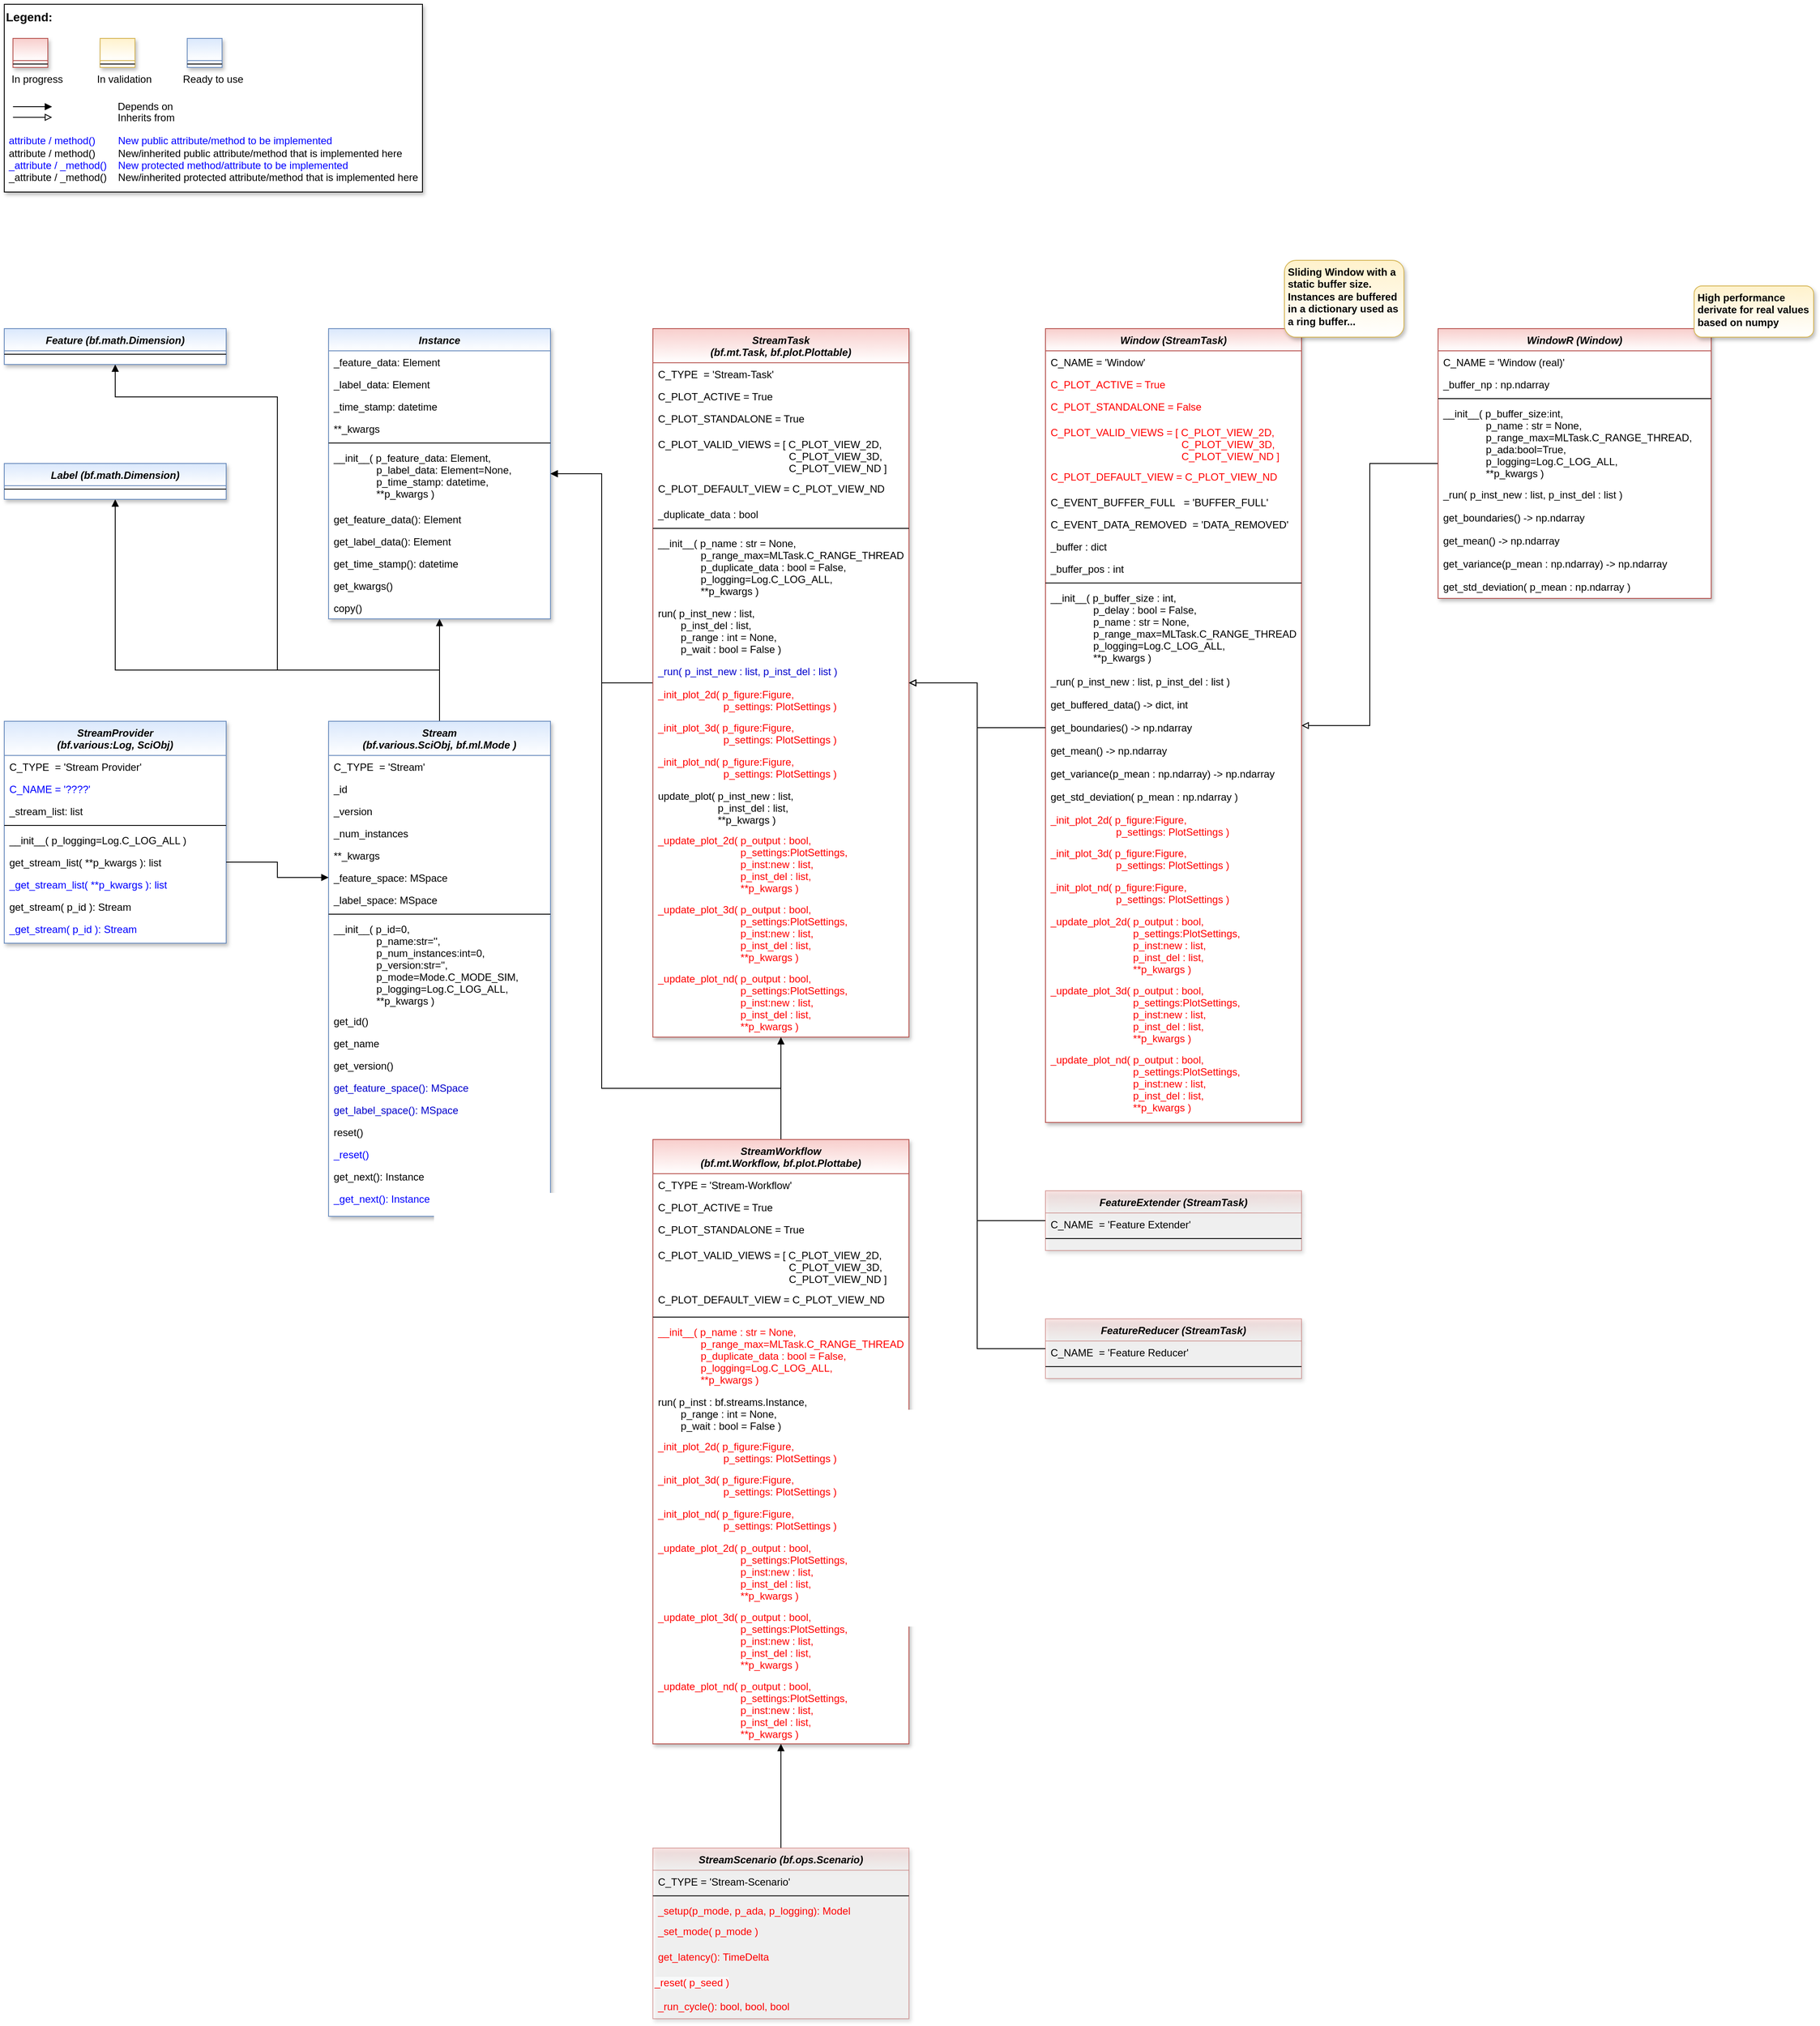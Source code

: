 <mxfile version="20.2.8" type="device"><diagram id="C5RBs43oDa-KdzZeNtuy" name="Page-1"><mxGraphModel dx="2810" dy="1265" grid="1" gridSize="10" guides="1" tooltips="1" connect="1" arrows="1" fold="1" page="1" pageScale="1" pageWidth="2336" pageHeight="1654" math="0" shadow="0"><root><mxCell id="WIyWlLk6GJQsqaUBKTNV-0"/><mxCell id="WIyWlLk6GJQsqaUBKTNV-1" parent="WIyWlLk6GJQsqaUBKTNV-0"/><mxCell id="fcJVb3HREh7NScvAmxeq-0" value="" style="group" parent="WIyWlLk6GJQsqaUBKTNV-1" vertex="1" connectable="0"><mxGeometry x="40" y="40" width="490" height="220" as="geometry"/></mxCell><mxCell id="fcJVb3HREh7NScvAmxeq-1" value="&lt;font color=&quot;#000000&quot; size=&quot;1&quot;&gt;&lt;b style=&quot;font-size: 14px&quot;&gt;Legend:&lt;br&gt;&lt;/b&gt;&lt;/font&gt;&lt;br&gt;&lt;br&gt;&lt;br&gt;&lt;font color=&quot;#0000ff&quot; style=&quot;font-size: 6px&quot;&gt;&lt;br&gt;&lt;/font&gt;&lt;span style=&quot;color: rgb(0 , 0 , 0)&quot;&gt;&lt;font style=&quot;font-size: 4px&quot;&gt;&amp;nbsp; &amp;nbsp;&lt;/font&gt;&amp;nbsp;In progress&amp;nbsp; &amp;nbsp; &amp;nbsp; &amp;nbsp; &amp;nbsp; &amp;nbsp; In validation&amp;nbsp; &amp;nbsp; &amp;nbsp; &amp;nbsp; &amp;nbsp; &amp;nbsp;Ready to use&lt;/span&gt;&lt;font color=&quot;#000000&quot;&gt;&amp;nbsp;&lt;br&gt;&lt;/font&gt;&lt;font color=&quot;#0000ff&quot;&gt;&lt;br&gt;&lt;br&gt;&lt;br&gt;&lt;br&gt;&amp;nbsp;attribute / method()&amp;nbsp; &amp;nbsp; &amp;nbsp; &amp;nbsp; New public attribute/method to be implemented&lt;/font&gt;&lt;br&gt;&lt;font color=&quot;#000000&quot;&gt;&amp;nbsp;&lt;/font&gt;&lt;font color=&quot;#000000&quot;&gt;attribute / method()&lt;span&gt;&#9;&lt;/span&gt;&amp;nbsp; &amp;nbsp; &amp;nbsp; &amp;nbsp;New/inherited public attribute/method that is implemented here&lt;br&gt;&lt;/font&gt;&lt;font color=&quot;#0000ff&quot;&gt;&amp;nbsp;_attribute /&amp;nbsp;&lt;/font&gt;&lt;font color=&quot;#0000ff&quot;&gt;_method()&amp;nbsp; &amp;nbsp; New protected method/attribute to be implemented&lt;/font&gt;&lt;br&gt;&lt;font color=&quot;#000000&quot;&gt;&amp;nbsp;_attribute / _method()&amp;nbsp; &amp;nbsp; New/inherited protected attribute/method that is implemented here&lt;br&gt;&lt;/font&gt;&lt;font color=&quot;#000000&quot;&gt;&lt;br&gt;&lt;br&gt;&lt;br&gt;&lt;br&gt;&lt;br&gt;&lt;/font&gt;" style="text;html=1;align=left;verticalAlign=top;whiteSpace=wrap;rounded=0;fontColor=#006600;strokeColor=#000000;shadow=1;fillColor=#ffffff;" parent="fcJVb3HREh7NScvAmxeq-0" vertex="1"><mxGeometry width="490.0" height="220" as="geometry"/></mxCell><mxCell id="fcJVb3HREh7NScvAmxeq-2" value="Depends on" style="endArrow=block;html=1;labelPosition=right;verticalLabelPosition=middle;align=left;verticalAlign=middle;endFill=1;fontSize=12;" parent="fcJVb3HREh7NScvAmxeq-0" edge="1"><mxGeometry x="-1623.125" y="-2180" width="51.042" height="50" as="geometry"><mxPoint x="10.208" y="120.003" as="sourcePoint"/><mxPoint x="55.991" y="120.003" as="targetPoint"/><mxPoint x="98" as="offset"/><Array as="points"><mxPoint x="30.625" y="120"/></Array></mxGeometry></mxCell><mxCell id="fcJVb3HREh7NScvAmxeq-3" value="Inherits from" style="endArrow=block;html=1;labelPosition=right;verticalLabelPosition=middle;align=left;verticalAlign=middle;endFill=0;fontSize=12;" parent="fcJVb3HREh7NScvAmxeq-0" edge="1"><mxGeometry x="-1623.125" y="-2180" width="51.042" height="50" as="geometry"><mxPoint x="10.208" y="132.385" as="sourcePoint"/><mxPoint x="55.991" y="132.385" as="targetPoint"/><mxPoint x="98" y="1" as="offset"/></mxGeometry></mxCell><mxCell id="fcJVb3HREh7NScvAmxeq-4" value="" style="swimlane;fontStyle=3;align=center;verticalAlign=top;childLayout=stackLayout;horizontal=1;startSize=26;horizontalStack=0;resizeParent=1;resizeLast=0;collapsible=1;marginBottom=0;rounded=0;shadow=1;strokeWidth=1;fillColor=#f8cecc;strokeColor=#b85450;gradientColor=#ffffff;swimlaneFillColor=#ffffff;" parent="fcJVb3HREh7NScvAmxeq-0" vertex="1"><mxGeometry x="10.208" y="40" width="40.833" height="34" as="geometry"><mxRectangle x="230" y="140" width="160" height="26" as="alternateBounds"/></mxGeometry></mxCell><mxCell id="fcJVb3HREh7NScvAmxeq-5" value="" style="line;html=1;strokeWidth=1;align=left;verticalAlign=middle;spacingTop=-1;spacingLeft=3;spacingRight=3;rotatable=0;labelPosition=right;points=[];portConstraint=eastwest;" parent="fcJVb3HREh7NScvAmxeq-4" vertex="1"><mxGeometry y="26" width="40.833" height="8" as="geometry"/></mxCell><mxCell id="fcJVb3HREh7NScvAmxeq-6" value="" style="swimlane;fontStyle=3;align=center;verticalAlign=top;childLayout=stackLayout;horizontal=1;startSize=26;horizontalStack=0;resizeParent=1;resizeLast=0;collapsible=1;marginBottom=0;rounded=0;shadow=1;strokeWidth=1;fillColor=#fff2cc;strokeColor=#d6b656;gradientColor=#ffffff;swimlaneFillColor=#ffffff;" parent="fcJVb3HREh7NScvAmxeq-0" vertex="1"><mxGeometry x="112.292" y="40" width="40.833" height="34" as="geometry"><mxRectangle x="230" y="140" width="160" height="26" as="alternateBounds"/></mxGeometry></mxCell><mxCell id="fcJVb3HREh7NScvAmxeq-7" value="" style="line;html=1;strokeWidth=1;align=left;verticalAlign=middle;spacingTop=-1;spacingLeft=3;spacingRight=3;rotatable=0;labelPosition=right;points=[];portConstraint=eastwest;" parent="fcJVb3HREh7NScvAmxeq-6" vertex="1"><mxGeometry y="26" width="40.833" height="8" as="geometry"/></mxCell><mxCell id="fcJVb3HREh7NScvAmxeq-8" value="" style="swimlane;fontStyle=3;align=center;verticalAlign=top;childLayout=stackLayout;horizontal=1;startSize=26;horizontalStack=0;resizeParent=1;resizeLast=0;collapsible=1;marginBottom=0;rounded=0;shadow=1;strokeWidth=1;fillColor=#dae8fc;strokeColor=#6c8ebf;gradientColor=#ffffff;swimlaneFillColor=#ffffff;" parent="fcJVb3HREh7NScvAmxeq-0" vertex="1"><mxGeometry x="214.375" y="40" width="40.833" height="34" as="geometry"><mxRectangle x="230" y="140" width="160" height="26" as="alternateBounds"/></mxGeometry></mxCell><mxCell id="fcJVb3HREh7NScvAmxeq-9" value="" style="line;html=1;strokeWidth=1;align=left;verticalAlign=middle;spacingTop=-1;spacingLeft=3;spacingRight=3;rotatable=0;labelPosition=right;points=[];portConstraint=eastwest;" parent="fcJVb3HREh7NScvAmxeq-8" vertex="1"><mxGeometry y="26" width="40.833" height="8" as="geometry"/></mxCell><mxCell id="0HOuc_ZC-lM9Gi3n_zQz-6" style="edgeStyle=orthogonalEdgeStyle;rounded=0;orthogonalLoop=1;jettySize=auto;html=1;entryX=0.5;entryY=1;entryDx=0;entryDy=0;fontColor=#0000FF;endArrow=block;endFill=1;exitX=0.5;exitY=0;exitDx=0;exitDy=0;" parent="WIyWlLk6GJQsqaUBKTNV-1" source="fdyP1tWBDfPf_pqGQ-dC-17" target="0HOuc_ZC-lM9Gi3n_zQz-2" edge="1"><mxGeometry relative="1" as="geometry"/></mxCell><mxCell id="kTaiGCgiYpQkT8_9wVBT-3" style="edgeStyle=orthogonalEdgeStyle;rounded=0;orthogonalLoop=1;jettySize=auto;html=1;endArrow=block;endFill=1;" parent="WIyWlLk6GJQsqaUBKTNV-1" source="fdyP1tWBDfPf_pqGQ-dC-17" target="kTaiGCgiYpQkT8_9wVBT-0" edge="1"><mxGeometry relative="1" as="geometry"><Array as="points"><mxPoint x="550" y="820"/><mxPoint x="170" y="820"/></Array></mxGeometry></mxCell><mxCell id="kTaiGCgiYpQkT8_9wVBT-4" style="edgeStyle=orthogonalEdgeStyle;rounded=0;orthogonalLoop=1;jettySize=auto;html=1;endArrow=block;endFill=1;" parent="WIyWlLk6GJQsqaUBKTNV-1" source="fdyP1tWBDfPf_pqGQ-dC-17" target="fdyP1tWBDfPf_pqGQ-dC-86" edge="1"><mxGeometry relative="1" as="geometry"><Array as="points"><mxPoint x="550" y="820"/><mxPoint x="360" y="820"/><mxPoint x="360" y="500"/><mxPoint x="170" y="500"/></Array></mxGeometry></mxCell><mxCell id="fdyP1tWBDfPf_pqGQ-dC-17" value="Stream &#10;(bf.various.SciObj, bf.ml.Mode )" style="swimlane;fontStyle=3;align=center;verticalAlign=top;childLayout=stackLayout;horizontal=1;startSize=40;horizontalStack=0;resizeParent=1;resizeLast=0;collapsible=1;marginBottom=0;rounded=0;shadow=1;strokeWidth=1;fillColor=#dae8fc;strokeColor=#6c8ebf;swimlaneFillColor=#ffffff;gradientColor=#FFFFFF;" parent="WIyWlLk6GJQsqaUBKTNV-1" vertex="1"><mxGeometry x="420" y="880" width="260" height="580" as="geometry"><mxRectangle x="230" y="140" width="160" height="26" as="alternateBounds"/></mxGeometry></mxCell><mxCell id="fdyP1tWBDfPf_pqGQ-dC-34" value="C_TYPE  = 'Stream'" style="text;align=left;verticalAlign=top;spacingLeft=4;spacingRight=4;overflow=hidden;rotatable=0;points=[[0,0.5],[1,0.5]];portConstraint=eastwest;" parent="fdyP1tWBDfPf_pqGQ-dC-17" vertex="1"><mxGeometry y="40" width="260" height="26" as="geometry"/></mxCell><mxCell id="vPPEOoDW9KpNT7AUMtWx-0" value="_id" style="text;align=left;verticalAlign=top;spacingLeft=4;spacingRight=4;overflow=hidden;rotatable=0;points=[[0,0.5],[1,0.5]];portConstraint=eastwest;" parent="fdyP1tWBDfPf_pqGQ-dC-17" vertex="1"><mxGeometry y="66" width="260" height="26" as="geometry"/></mxCell><mxCell id="vPPEOoDW9KpNT7AUMtWx-2" value="_version" style="text;align=left;verticalAlign=top;spacingLeft=4;spacingRight=4;overflow=hidden;rotatable=0;points=[[0,0.5],[1,0.5]];portConstraint=eastwest;" parent="fdyP1tWBDfPf_pqGQ-dC-17" vertex="1"><mxGeometry y="92" width="260" height="26" as="geometry"/></mxCell><mxCell id="vPPEOoDW9KpNT7AUMtWx-7" value="_num_instances" style="text;align=left;verticalAlign=top;spacingLeft=4;spacingRight=4;overflow=hidden;rotatable=0;points=[[0,0.5],[1,0.5]];portConstraint=eastwest;" parent="fdyP1tWBDfPf_pqGQ-dC-17" vertex="1"><mxGeometry y="118" width="260" height="26" as="geometry"/></mxCell><mxCell id="0HOuc_ZC-lM9Gi3n_zQz-0" value="**_kwargs" style="text;align=left;verticalAlign=top;spacingLeft=4;spacingRight=4;overflow=hidden;rotatable=0;points=[[0,0.5],[1,0.5]];portConstraint=eastwest;" parent="fdyP1tWBDfPf_pqGQ-dC-17" vertex="1"><mxGeometry y="144" width="260" height="26" as="geometry"/></mxCell><mxCell id="fdyP1tWBDfPf_pqGQ-dC-101" value="_feature_space: MSpace" style="text;align=left;verticalAlign=top;spacingLeft=4;spacingRight=4;overflow=hidden;rotatable=0;points=[[0,0.5],[1,0.5]];portConstraint=eastwest;" parent="fdyP1tWBDfPf_pqGQ-dC-17" vertex="1"><mxGeometry y="170" width="260" height="26" as="geometry"/></mxCell><mxCell id="kTaiGCgiYpQkT8_9wVBT-5" value="_label_space: MSpace" style="text;align=left;verticalAlign=top;spacingLeft=4;spacingRight=4;overflow=hidden;rotatable=0;points=[[0,0.5],[1,0.5]];portConstraint=eastwest;" parent="fdyP1tWBDfPf_pqGQ-dC-17" vertex="1"><mxGeometry y="196" width="260" height="26" as="geometry"/></mxCell><mxCell id="fdyP1tWBDfPf_pqGQ-dC-19" value="" style="line;html=1;strokeWidth=1;align=left;verticalAlign=middle;spacingTop=-1;spacingLeft=3;spacingRight=3;rotatable=0;labelPosition=right;points=[];portConstraint=eastwest;" parent="fdyP1tWBDfPf_pqGQ-dC-17" vertex="1"><mxGeometry y="222" width="260" height="8" as="geometry"/></mxCell><mxCell id="fdyP1tWBDfPf_pqGQ-dC-90" value="__init__( p_id=0,&#10;               p_name:str='',&#10;               p_num_instances:int=0,&#10;               p_version:str='',&#10;               p_mode=Mode.C_MODE_SIM,&#10;               p_logging=Log.C_LOG_ALL,&#10;               **p_kwargs )" style="text;align=left;verticalAlign=top;spacingLeft=4;spacingRight=4;overflow=hidden;rotatable=0;points=[[0,0.5],[1,0.5]];portConstraint=eastwest;" parent="fdyP1tWBDfPf_pqGQ-dC-17" vertex="1"><mxGeometry y="230" width="260" height="108" as="geometry"/></mxCell><mxCell id="vPPEOoDW9KpNT7AUMtWx-4" value="get_id()" style="text;align=left;verticalAlign=top;spacingLeft=4;spacingRight=4;overflow=hidden;rotatable=0;points=[[0,0.5],[1,0.5]];portConstraint=eastwest;" parent="fdyP1tWBDfPf_pqGQ-dC-17" vertex="1"><mxGeometry y="338" width="260" height="26" as="geometry"/></mxCell><mxCell id="vPPEOoDW9KpNT7AUMtWx-6" value="get_name" style="text;align=left;verticalAlign=top;spacingLeft=4;spacingRight=4;overflow=hidden;rotatable=0;points=[[0,0.5],[1,0.5]];portConstraint=eastwest;" parent="fdyP1tWBDfPf_pqGQ-dC-17" vertex="1"><mxGeometry y="364" width="260" height="26" as="geometry"/></mxCell><mxCell id="vPPEOoDW9KpNT7AUMtWx-5" value="get_version()" style="text;align=left;verticalAlign=top;spacingLeft=4;spacingRight=4;overflow=hidden;rotatable=0;points=[[0,0.5],[1,0.5]];portConstraint=eastwest;" parent="fdyP1tWBDfPf_pqGQ-dC-17" vertex="1"><mxGeometry y="390" width="260" height="26" as="geometry"/></mxCell><mxCell id="fdyP1tWBDfPf_pqGQ-dC-99" value="get_feature_space(): MSpace" style="text;align=left;verticalAlign=top;spacingLeft=4;spacingRight=4;overflow=hidden;rotatable=0;points=[[0,0.5],[1,0.5]];portConstraint=eastwest;fontColor=#0000CC;" parent="fdyP1tWBDfPf_pqGQ-dC-17" vertex="1"><mxGeometry y="416" width="260" height="26" as="geometry"/></mxCell><mxCell id="kTaiGCgiYpQkT8_9wVBT-13" value="get_label_space(): MSpace" style="text;align=left;verticalAlign=top;spacingLeft=4;spacingRight=4;overflow=hidden;rotatable=0;points=[[0,0.5],[1,0.5]];portConstraint=eastwest;fontColor=#0000CC;" parent="fdyP1tWBDfPf_pqGQ-dC-17" vertex="1"><mxGeometry y="442" width="260" height="26" as="geometry"/></mxCell><mxCell id="fdyP1tWBDfPf_pqGQ-dC-119" value="reset()" style="text;align=left;verticalAlign=top;spacingLeft=4;spacingRight=4;overflow=hidden;rotatable=0;points=[[0,0.5],[1,0.5]];portConstraint=eastwest;" parent="fdyP1tWBDfPf_pqGQ-dC-17" vertex="1"><mxGeometry y="468" width="260" height="26" as="geometry"/></mxCell><mxCell id="fdyP1tWBDfPf_pqGQ-dC-120" value="_reset()" style="text;align=left;verticalAlign=top;spacingLeft=4;spacingRight=4;overflow=hidden;rotatable=0;points=[[0,0.5],[1,0.5]];portConstraint=eastwest;fontColor=#0000FF;" parent="fdyP1tWBDfPf_pqGQ-dC-17" vertex="1"><mxGeometry y="494" width="260" height="26" as="geometry"/></mxCell><mxCell id="fdyP1tWBDfPf_pqGQ-dC-20" value="get_next(): Instance" style="text;align=left;verticalAlign=top;spacingLeft=4;spacingRight=4;overflow=hidden;rotatable=0;points=[[0,0.5],[1,0.5]];portConstraint=eastwest;" parent="fdyP1tWBDfPf_pqGQ-dC-17" vertex="1"><mxGeometry y="520" width="260" height="26" as="geometry"/></mxCell><mxCell id="0HOuc_ZC-lM9Gi3n_zQz-4" value="_get_next(): Instance" style="text;align=left;verticalAlign=top;spacingLeft=4;spacingRight=4;overflow=hidden;rotatable=0;points=[[0,0.5],[1,0.5]];portConstraint=eastwest;fontColor=#0000FF;" parent="fdyP1tWBDfPf_pqGQ-dC-17" vertex="1"><mxGeometry y="546" width="260" height="26" as="geometry"/></mxCell><mxCell id="fdyP1tWBDfPf_pqGQ-dC-86" value="Feature (bf.math.Dimension)" style="swimlane;fontStyle=3;align=center;verticalAlign=top;childLayout=stackLayout;horizontal=1;startSize=26;horizontalStack=0;resizeParent=1;resizeLast=0;collapsible=1;marginBottom=0;rounded=0;shadow=1;strokeWidth=1;fillColor=#dae8fc;strokeColor=#6c8ebf;swimlaneFillColor=#ffffff;gradientColor=#ffffff;" parent="WIyWlLk6GJQsqaUBKTNV-1" vertex="1"><mxGeometry x="40" y="420" width="260" height="42" as="geometry"><mxRectangle x="230" y="140" width="160" height="26" as="alternateBounds"/></mxGeometry></mxCell><mxCell id="fdyP1tWBDfPf_pqGQ-dC-89" value="" style="line;html=1;strokeWidth=1;align=left;verticalAlign=middle;spacingTop=-1;spacingLeft=3;spacingRight=3;rotatable=0;labelPosition=right;points=[];portConstraint=eastwest;" parent="fdyP1tWBDfPf_pqGQ-dC-86" vertex="1"><mxGeometry y="26" width="260" height="8" as="geometry"/></mxCell><mxCell id="0HOuc_ZC-lM9Gi3n_zQz-2" value="Instance" style="swimlane;fontStyle=3;align=center;verticalAlign=top;childLayout=stackLayout;horizontal=1;startSize=26;horizontalStack=0;resizeParent=1;resizeLast=0;collapsible=1;marginBottom=0;rounded=0;shadow=1;strokeWidth=1;fillColor=#dae8fc;strokeColor=#6c8ebf;swimlaneFillColor=#ffffff;gradientColor=#FFFFFF;" parent="WIyWlLk6GJQsqaUBKTNV-1" vertex="1"><mxGeometry x="420" y="420" width="260" height="340" as="geometry"><mxRectangle x="230" y="140" width="160" height="26" as="alternateBounds"/></mxGeometry></mxCell><mxCell id="kTaiGCgiYpQkT8_9wVBT-6" value="_feature_data: Element" style="text;align=left;verticalAlign=top;spacingLeft=4;spacingRight=4;overflow=hidden;rotatable=0;points=[[0,0.5],[1,0.5]];portConstraint=eastwest;" parent="0HOuc_ZC-lM9Gi3n_zQz-2" vertex="1"><mxGeometry y="26" width="260" height="26" as="geometry"/></mxCell><mxCell id="kTaiGCgiYpQkT8_9wVBT-7" value="_label_data: Element" style="text;align=left;verticalAlign=top;spacingLeft=4;spacingRight=4;overflow=hidden;rotatable=0;points=[[0,0.5],[1,0.5]];portConstraint=eastwest;" parent="0HOuc_ZC-lM9Gi3n_zQz-2" vertex="1"><mxGeometry y="52" width="260" height="26" as="geometry"/></mxCell><mxCell id="2KSlahsFHzapF2YDmUBw-0" value="_time_stamp: datetime" style="text;align=left;verticalAlign=top;spacingLeft=4;spacingRight=4;overflow=hidden;rotatable=0;points=[[0,0.5],[1,0.5]];portConstraint=eastwest;fontColor=default;" parent="0HOuc_ZC-lM9Gi3n_zQz-2" vertex="1"><mxGeometry y="78" width="260" height="26" as="geometry"/></mxCell><mxCell id="kTaiGCgiYpQkT8_9wVBT-14" value="**_kwargs" style="text;align=left;verticalAlign=top;spacingLeft=4;spacingRight=4;overflow=hidden;rotatable=0;points=[[0,0.5],[1,0.5]];portConstraint=eastwest;" parent="0HOuc_ZC-lM9Gi3n_zQz-2" vertex="1"><mxGeometry y="104" width="260" height="26" as="geometry"/></mxCell><mxCell id="0HOuc_ZC-lM9Gi3n_zQz-3" value="" style="line;html=1;strokeWidth=1;align=left;verticalAlign=middle;spacingTop=-1;spacingLeft=3;spacingRight=3;rotatable=0;labelPosition=right;points=[];portConstraint=eastwest;" parent="0HOuc_ZC-lM9Gi3n_zQz-2" vertex="1"><mxGeometry y="130" width="260" height="8" as="geometry"/></mxCell><mxCell id="kTaiGCgiYpQkT8_9wVBT-10" value="__init__( p_feature_data: Element,&#10;               p_label_data: Element=None,&#10;               p_time_stamp: datetime,&#10;               **p_kwargs )" style="text;align=left;verticalAlign=top;spacingLeft=4;spacingRight=4;overflow=hidden;rotatable=0;points=[[0,0.5],[1,0.5]];portConstraint=eastwest;" parent="0HOuc_ZC-lM9Gi3n_zQz-2" vertex="1"><mxGeometry y="138" width="260" height="72" as="geometry"/></mxCell><mxCell id="kTaiGCgiYpQkT8_9wVBT-8" value="get_feature_data(): Element" style="text;align=left;verticalAlign=top;spacingLeft=4;spacingRight=4;overflow=hidden;rotatable=0;points=[[0,0.5],[1,0.5]];portConstraint=eastwest;" parent="0HOuc_ZC-lM9Gi3n_zQz-2" vertex="1"><mxGeometry y="210" width="260" height="26" as="geometry"/></mxCell><mxCell id="kTaiGCgiYpQkT8_9wVBT-9" value="get_label_data(): Element" style="text;align=left;verticalAlign=top;spacingLeft=4;spacingRight=4;overflow=hidden;rotatable=0;points=[[0,0.5],[1,0.5]];portConstraint=eastwest;" parent="0HOuc_ZC-lM9Gi3n_zQz-2" vertex="1"><mxGeometry y="236" width="260" height="26" as="geometry"/></mxCell><mxCell id="2KSlahsFHzapF2YDmUBw-1" value="get_time_stamp(): datetime" style="text;align=left;verticalAlign=top;spacingLeft=4;spacingRight=4;overflow=hidden;rotatable=0;points=[[0,0.5],[1,0.5]];portConstraint=eastwest;fontColor=default;" parent="0HOuc_ZC-lM9Gi3n_zQz-2" vertex="1"><mxGeometry y="262" width="260" height="26" as="geometry"/></mxCell><mxCell id="kTaiGCgiYpQkT8_9wVBT-15" value="get_kwargs()" style="text;align=left;verticalAlign=top;spacingLeft=4;spacingRight=4;overflow=hidden;rotatable=0;points=[[0,0.5],[1,0.5]];portConstraint=eastwest;" parent="0HOuc_ZC-lM9Gi3n_zQz-2" vertex="1"><mxGeometry y="288" width="260" height="26" as="geometry"/></mxCell><mxCell id="KjDijWp8GwtKmB_fRuzF-0" value="copy()" style="text;align=left;verticalAlign=top;spacingLeft=4;spacingRight=4;overflow=hidden;rotatable=0;points=[[0,0.5],[1,0.5]];portConstraint=eastwest;" parent="0HOuc_ZC-lM9Gi3n_zQz-2" vertex="1"><mxGeometry y="314" width="260" height="26" as="geometry"/></mxCell><mxCell id="s7eYJnaDh4DdACU20ck2-0" value="StreamProvider &#10;(bf.various:Log, SciObj)" style="swimlane;fontStyle=3;align=center;verticalAlign=top;childLayout=stackLayout;horizontal=1;startSize=40;horizontalStack=0;resizeParent=1;resizeLast=0;collapsible=1;marginBottom=0;rounded=0;shadow=1;strokeWidth=1;fillColor=#dae8fc;strokeColor=#6c8ebf;swimlaneFillColor=#ffffff;gradientColor=#FFFFFF;" parent="WIyWlLk6GJQsqaUBKTNV-1" vertex="1"><mxGeometry x="40" y="880" width="260" height="260" as="geometry"><mxRectangle x="230" y="140" width="160" height="26" as="alternateBounds"/></mxGeometry></mxCell><mxCell id="s7eYJnaDh4DdACU20ck2-1" value="C_TYPE  = 'Stream Provider'" style="text;align=left;verticalAlign=top;spacingLeft=4;spacingRight=4;overflow=hidden;rotatable=0;points=[[0,0.5],[1,0.5]];portConstraint=eastwest;" parent="s7eYJnaDh4DdACU20ck2-0" vertex="1"><mxGeometry y="40" width="260" height="26" as="geometry"/></mxCell><mxCell id="s7eYJnaDh4DdACU20ck2-2" value="C_NAME = '????'" style="text;align=left;verticalAlign=top;spacingLeft=4;spacingRight=4;overflow=hidden;rotatable=0;points=[[0,0.5],[1,0.5]];portConstraint=eastwest;fontColor=#0000FF;" parent="s7eYJnaDh4DdACU20ck2-0" vertex="1"><mxGeometry y="66" width="260" height="26" as="geometry"/></mxCell><mxCell id="EQkAqW6r7q-euxEYXLrZ-5" value="_stream_list: list" style="text;align=left;verticalAlign=top;spacingLeft=4;spacingRight=4;overflow=hidden;rotatable=0;points=[[0,0.5],[1,0.5]];portConstraint=eastwest;fontColor=default;" parent="s7eYJnaDh4DdACU20ck2-0" vertex="1"><mxGeometry y="92" width="260" height="26" as="geometry"/></mxCell><mxCell id="s7eYJnaDh4DdACU20ck2-3" value="" style="line;html=1;strokeWidth=1;align=left;verticalAlign=middle;spacingTop=-1;spacingLeft=3;spacingRight=3;rotatable=0;labelPosition=right;points=[];portConstraint=eastwest;" parent="s7eYJnaDh4DdACU20ck2-0" vertex="1"><mxGeometry y="118" width="260" height="8" as="geometry"/></mxCell><mxCell id="s7eYJnaDh4DdACU20ck2-17" value="__init__( p_logging=Log.C_LOG_ALL )" style="text;align=left;verticalAlign=top;spacingLeft=4;spacingRight=4;overflow=hidden;rotatable=0;points=[[0,0.5],[1,0.5]];portConstraint=eastwest;" parent="s7eYJnaDh4DdACU20ck2-0" vertex="1"><mxGeometry y="126" width="260" height="26" as="geometry"/></mxCell><mxCell id="s7eYJnaDh4DdACU20ck2-4" value="get_stream_list( **p_kwargs ): list" style="text;align=left;verticalAlign=top;spacingLeft=4;spacingRight=4;overflow=hidden;rotatable=0;points=[[0,0.5],[1,0.5]];portConstraint=eastwest;" parent="s7eYJnaDh4DdACU20ck2-0" vertex="1"><mxGeometry y="152" width="260" height="26" as="geometry"/></mxCell><mxCell id="s7eYJnaDh4DdACU20ck2-15" value="_get_stream_list( **p_kwargs ): list" style="text;align=left;verticalAlign=top;spacingLeft=4;spacingRight=4;overflow=hidden;rotatable=0;points=[[0,0.5],[1,0.5]];portConstraint=eastwest;fontColor=#0000FF;" parent="s7eYJnaDh4DdACU20ck2-0" vertex="1"><mxGeometry y="178" width="260" height="26" as="geometry"/></mxCell><mxCell id="s7eYJnaDh4DdACU20ck2-5" value="get_stream( p_id ): Stream " style="text;align=left;verticalAlign=top;spacingLeft=4;spacingRight=4;overflow=hidden;rotatable=0;points=[[0,0.5],[1,0.5]];portConstraint=eastwest;" parent="s7eYJnaDh4DdACU20ck2-0" vertex="1"><mxGeometry y="204" width="260" height="26" as="geometry"/></mxCell><mxCell id="s7eYJnaDh4DdACU20ck2-16" value="_get_stream( p_id ): Stream " style="text;align=left;verticalAlign=top;spacingLeft=4;spacingRight=4;overflow=hidden;rotatable=0;points=[[0,0.5],[1,0.5]];portConstraint=eastwest;fontColor=#0000FF;" parent="s7eYJnaDh4DdACU20ck2-0" vertex="1"><mxGeometry y="230" width="260" height="26" as="geometry"/></mxCell><mxCell id="s7eYJnaDh4DdACU20ck2-14" style="edgeStyle=orthogonalEdgeStyle;rounded=0;orthogonalLoop=1;jettySize=auto;html=1;entryX=0;entryY=0.5;entryDx=0;entryDy=0;endArrow=block;endFill=1;exitX=1;exitY=0.5;exitDx=0;exitDy=0;" parent="WIyWlLk6GJQsqaUBKTNV-1" source="s7eYJnaDh4DdACU20ck2-4" target="fdyP1tWBDfPf_pqGQ-dC-101" edge="1"><mxGeometry relative="1" as="geometry"><mxPoint x="300" y="1321" as="sourcePoint"/></mxGeometry></mxCell><mxCell id="kTaiGCgiYpQkT8_9wVBT-0" value="Label (bf.math.Dimension)" style="swimlane;fontStyle=3;align=center;verticalAlign=top;childLayout=stackLayout;horizontal=1;startSize=26;horizontalStack=0;resizeParent=1;resizeLast=0;collapsible=1;marginBottom=0;rounded=0;shadow=1;strokeWidth=1;fillColor=#dae8fc;strokeColor=#6c8ebf;swimlaneFillColor=#ffffff;gradientColor=#ffffff;" parent="WIyWlLk6GJQsqaUBKTNV-1" vertex="1"><mxGeometry x="40" y="578" width="260" height="42" as="geometry"><mxRectangle x="230" y="140" width="160" height="26" as="alternateBounds"/></mxGeometry></mxCell><mxCell id="kTaiGCgiYpQkT8_9wVBT-1" value="" style="line;html=1;strokeWidth=1;align=left;verticalAlign=middle;spacingTop=-1;spacingLeft=3;spacingRight=3;rotatable=0;labelPosition=right;points=[];portConstraint=eastwest;" parent="kTaiGCgiYpQkT8_9wVBT-0" vertex="1"><mxGeometry y="26" width="260" height="8" as="geometry"/></mxCell><mxCell id="snStFESme1t0pUEIyn34-18" style="edgeStyle=orthogonalEdgeStyle;rounded=0;orthogonalLoop=1;jettySize=auto;html=1;endArrow=block;endFill=1;" edge="1" parent="WIyWlLk6GJQsqaUBKTNV-1" source="snStFESme1t0pUEIyn34-0" target="0HOuc_ZC-lM9Gi3n_zQz-2"><mxGeometry relative="1" as="geometry"/></mxCell><mxCell id="snStFESme1t0pUEIyn34-0" value="StreamTask &#10;(bf.mt.Task, bf.plot.Plottable)" style="swimlane;fontStyle=3;align=center;verticalAlign=top;childLayout=stackLayout;horizontal=1;startSize=40;horizontalStack=0;resizeParent=1;resizeLast=0;collapsible=1;marginBottom=0;rounded=0;shadow=1;strokeWidth=1;fillColor=#f8cecc;strokeColor=#b85450;swimlaneFillColor=#ffffff;gradientColor=#FFFFFF;" vertex="1" parent="WIyWlLk6GJQsqaUBKTNV-1"><mxGeometry x="800" y="420" width="300" height="830" as="geometry"><mxRectangle x="230" y="140" width="160" height="26" as="alternateBounds"/></mxGeometry></mxCell><mxCell id="snStFESme1t0pUEIyn34-1" value="C_TYPE  = 'Stream-Task'" style="text;align=left;verticalAlign=top;spacingLeft=4;spacingRight=4;overflow=hidden;rotatable=0;points=[[0,0.5],[1,0.5]];portConstraint=eastwest;" vertex="1" parent="snStFESme1t0pUEIyn34-0"><mxGeometry y="40" width="300" height="26" as="geometry"/></mxCell><mxCell id="snStFESme1t0pUEIyn34-2" value="C_PLOT_ACTIVE = True" style="text;align=left;verticalAlign=top;spacingLeft=4;spacingRight=4;overflow=hidden;rotatable=0;points=[[0,0.5],[1,0.5]];portConstraint=eastwest;fontColor=default;" vertex="1" parent="snStFESme1t0pUEIyn34-0"><mxGeometry y="66" width="300" height="26" as="geometry"/></mxCell><mxCell id="snStFESme1t0pUEIyn34-3" value="C_PLOT_STANDALONE = True" style="text;align=left;verticalAlign=top;spacingLeft=4;spacingRight=4;overflow=hidden;rotatable=0;points=[[0,0.5],[1,0.5]];portConstraint=eastwest;fontColor=default;" vertex="1" parent="snStFESme1t0pUEIyn34-0"><mxGeometry y="92" width="300" height="30" as="geometry"/></mxCell><mxCell id="snStFESme1t0pUEIyn34-4" value="C_PLOT_VALID_VIEWS = [ C_PLOT_VIEW_2D,&#10;                                              C_PLOT_VIEW_3D,&#10;                                              C_PLOT_VIEW_ND ]" style="text;align=left;verticalAlign=top;spacingLeft=4;spacingRight=4;overflow=hidden;rotatable=0;points=[[0,0.5],[1,0.5]];portConstraint=eastwest;fontColor=default;" vertex="1" parent="snStFESme1t0pUEIyn34-0"><mxGeometry y="122" width="300" height="52" as="geometry"/></mxCell><mxCell id="snStFESme1t0pUEIyn34-5" value="C_PLOT_DEFAULT_VIEW = C_PLOT_VIEW_ND" style="text;align=left;verticalAlign=top;spacingLeft=4;spacingRight=4;overflow=hidden;rotatable=0;points=[[0,0.5],[1,0.5]];portConstraint=eastwest;fontColor=default;" vertex="1" parent="snStFESme1t0pUEIyn34-0"><mxGeometry y="174" width="300" height="30" as="geometry"/></mxCell><mxCell id="snStFESme1t0pUEIyn34-6" value="_duplicate_data : bool" style="text;align=left;verticalAlign=top;spacingLeft=4;spacingRight=4;overflow=hidden;rotatable=0;points=[[0,0.5],[1,0.5]];portConstraint=eastwest;fontColor=default;" vertex="1" parent="snStFESme1t0pUEIyn34-0"><mxGeometry y="204" width="300" height="26" as="geometry"/></mxCell><mxCell id="snStFESme1t0pUEIyn34-7" value="" style="line;html=1;strokeWidth=1;align=left;verticalAlign=middle;spacingTop=-1;spacingLeft=3;spacingRight=3;rotatable=0;labelPosition=right;points=[];portConstraint=eastwest;" vertex="1" parent="snStFESme1t0pUEIyn34-0"><mxGeometry y="230" width="300" height="8" as="geometry"/></mxCell><mxCell id="snStFESme1t0pUEIyn34-8" value="__init__( p_name : str = None,&#10;               p_range_max=MLTask.C_RANGE_THREAD,&#10;               p_duplicate_data : bool = False,&#10;               p_logging=Log.C_LOG_ALL,&#10;               **p_kwargs )" style="text;align=left;verticalAlign=top;spacingLeft=4;spacingRight=4;overflow=hidden;rotatable=0;points=[[0,0.5],[1,0.5]];portConstraint=eastwest;fontColor=default;" vertex="1" parent="snStFESme1t0pUEIyn34-0"><mxGeometry y="238" width="300" height="82" as="geometry"/></mxCell><mxCell id="snStFESme1t0pUEIyn34-9" value="run( p_inst_new : list, &#10;        p_inst_del : list,&#10;        p_range : int = None,&#10;        p_wait : bool = False )" style="text;align=left;verticalAlign=top;spacingLeft=4;spacingRight=4;overflow=hidden;rotatable=0;points=[[0,0.5],[1,0.5]];portConstraint=eastwest;fontColor=default;" vertex="1" parent="snStFESme1t0pUEIyn34-0"><mxGeometry y="320" width="300" height="68" as="geometry"/></mxCell><mxCell id="snStFESme1t0pUEIyn34-10" value="_run( p_inst_new : list, p_inst_del : list )" style="text;align=left;verticalAlign=top;spacingLeft=4;spacingRight=4;overflow=hidden;rotatable=0;points=[[0,0.5],[1,0.5]];portConstraint=eastwest;fontColor=#0000CC;" vertex="1" parent="snStFESme1t0pUEIyn34-0"><mxGeometry y="388" width="300" height="27" as="geometry"/></mxCell><mxCell id="snStFESme1t0pUEIyn34-11" value="_init_plot_2d( p_figure:Figure, &#10;                       p_settings: PlotSettings )" style="text;align=left;verticalAlign=top;spacingLeft=4;spacingRight=4;overflow=hidden;rotatable=0;points=[[0,0.5],[1,0.5]];portConstraint=eastwest;fontColor=#FF0000;" vertex="1" parent="snStFESme1t0pUEIyn34-0"><mxGeometry y="415" width="300" height="39" as="geometry"/></mxCell><mxCell id="snStFESme1t0pUEIyn34-12" value="_init_plot_3d( p_figure:Figure, &#10;                       p_settings: PlotSettings )" style="text;align=left;verticalAlign=top;spacingLeft=4;spacingRight=4;overflow=hidden;rotatable=0;points=[[0,0.5],[1,0.5]];portConstraint=eastwest;fontColor=#FF0000;" vertex="1" parent="snStFESme1t0pUEIyn34-0"><mxGeometry y="454" width="300" height="40" as="geometry"/></mxCell><mxCell id="snStFESme1t0pUEIyn34-13" value="_init_plot_nd( p_figure:Figure, &#10;                       p_settings: PlotSettings )" style="text;align=left;verticalAlign=top;spacingLeft=4;spacingRight=4;overflow=hidden;rotatable=0;points=[[0,0.5],[1,0.5]];portConstraint=eastwest;fontColor=#FF0000;" vertex="1" parent="snStFESme1t0pUEIyn34-0"><mxGeometry y="494" width="300" height="40" as="geometry"/></mxCell><mxCell id="snStFESme1t0pUEIyn34-14" value="update_plot( p_inst_new : list, &#10;                     p_inst_del : list,&#10;                     **p_kwargs )" style="text;align=left;verticalAlign=top;spacingLeft=4;spacingRight=4;overflow=hidden;rotatable=0;points=[[0,0.5],[1,0.5]];portConstraint=eastwest;fontColor=default;" vertex="1" parent="snStFESme1t0pUEIyn34-0"><mxGeometry y="534" width="300" height="52" as="geometry"/></mxCell><mxCell id="snStFESme1t0pUEIyn34-15" value="_update_plot_2d( p_output : bool, &#10;                             p_settings:PlotSettings,&#10;                             p_inst:new : list,&#10;                             p_inst_del : list,&#10;                             **p_kwargs )" style="text;align=left;verticalAlign=top;spacingLeft=4;spacingRight=4;overflow=hidden;rotatable=0;points=[[0,0.5],[1,0.5]];portConstraint=eastwest;fontColor=#FF0000;" vertex="1" parent="snStFESme1t0pUEIyn34-0"><mxGeometry y="586" width="300" height="81" as="geometry"/></mxCell><mxCell id="snStFESme1t0pUEIyn34-16" value="_update_plot_3d( p_output : bool, &#10;                             p_settings:PlotSettings,&#10;                             p_inst:new : list,&#10;                             p_inst_del : list,&#10;                             **p_kwargs )" style="text;align=left;verticalAlign=top;spacingLeft=4;spacingRight=4;overflow=hidden;rotatable=0;points=[[0,0.5],[1,0.5]];portConstraint=eastwest;fontColor=#FF0000;" vertex="1" parent="snStFESme1t0pUEIyn34-0"><mxGeometry y="667" width="300" height="81" as="geometry"/></mxCell><mxCell id="snStFESme1t0pUEIyn34-17" value="_update_plot_nd( p_output : bool, &#10;                             p_settings:PlotSettings,&#10;                             p_inst:new : list,&#10;                             p_inst_del : list,&#10;                             **p_kwargs )" style="text;align=left;verticalAlign=top;spacingLeft=4;spacingRight=4;overflow=hidden;rotatable=0;points=[[0,0.5],[1,0.5]];portConstraint=eastwest;fontColor=#FF0000;" vertex="1" parent="snStFESme1t0pUEIyn34-0"><mxGeometry y="748" width="300" height="81" as="geometry"/></mxCell><mxCell id="snStFESme1t0pUEIyn34-34" style="edgeStyle=orthogonalEdgeStyle;rounded=0;orthogonalLoop=1;jettySize=auto;html=1;endArrow=block;endFill=1;" edge="1" parent="WIyWlLk6GJQsqaUBKTNV-1" source="snStFESme1t0pUEIyn34-19" target="snStFESme1t0pUEIyn34-0"><mxGeometry relative="1" as="geometry"/></mxCell><mxCell id="snStFESme1t0pUEIyn34-35" style="edgeStyle=orthogonalEdgeStyle;rounded=0;orthogonalLoop=1;jettySize=auto;html=1;endArrow=block;endFill=1;" edge="1" parent="WIyWlLk6GJQsqaUBKTNV-1" source="snStFESme1t0pUEIyn34-19" target="0HOuc_ZC-lM9Gi3n_zQz-2"><mxGeometry relative="1" as="geometry"><Array as="points"><mxPoint x="950" y="1310"/><mxPoint x="740" y="1310"/><mxPoint x="740" y="590"/></Array></mxGeometry></mxCell><mxCell id="snStFESme1t0pUEIyn34-19" value="StreamWorkflow &#10;(bf.mt.Workflow, bf.plot.Plottabe)" style="swimlane;fontStyle=3;align=center;verticalAlign=top;childLayout=stackLayout;horizontal=1;startSize=40;horizontalStack=0;resizeParent=1;resizeLast=0;collapsible=1;marginBottom=0;rounded=0;shadow=1;strokeWidth=1;fillColor=#f8cecc;strokeColor=#b85450;swimlaneFillColor=#ffffff;gradientColor=#FFFFFF;" vertex="1" parent="WIyWlLk6GJQsqaUBKTNV-1"><mxGeometry x="800" y="1370" width="300" height="708" as="geometry"><mxRectangle x="230" y="140" width="160" height="26" as="alternateBounds"/></mxGeometry></mxCell><mxCell id="snStFESme1t0pUEIyn34-20" value="C_TYPE = 'Stream-Workflow'" style="text;align=left;verticalAlign=top;spacingLeft=4;spacingRight=4;overflow=hidden;rotatable=0;points=[[0,0.5],[1,0.5]];portConstraint=eastwest;" vertex="1" parent="snStFESme1t0pUEIyn34-19"><mxGeometry y="40" width="300" height="26" as="geometry"/></mxCell><mxCell id="snStFESme1t0pUEIyn34-21" value="C_PLOT_ACTIVE = True" style="text;align=left;verticalAlign=top;spacingLeft=4;spacingRight=4;overflow=hidden;rotatable=0;points=[[0,0.5],[1,0.5]];portConstraint=eastwest;" vertex="1" parent="snStFESme1t0pUEIyn34-19"><mxGeometry y="66" width="300" height="26" as="geometry"/></mxCell><mxCell id="snStFESme1t0pUEIyn34-22" value="C_PLOT_STANDALONE = True" style="text;align=left;verticalAlign=top;spacingLeft=4;spacingRight=4;overflow=hidden;rotatable=0;points=[[0,0.5],[1,0.5]];portConstraint=eastwest;fontColor=default;" vertex="1" parent="snStFESme1t0pUEIyn34-19"><mxGeometry y="92" width="300" height="30" as="geometry"/></mxCell><mxCell id="snStFESme1t0pUEIyn34-23" value="C_PLOT_VALID_VIEWS = [ C_PLOT_VIEW_2D,&#10;                                              C_PLOT_VIEW_3D,&#10;                                              C_PLOT_VIEW_ND ]" style="text;align=left;verticalAlign=top;spacingLeft=4;spacingRight=4;overflow=hidden;rotatable=0;points=[[0,0.5],[1,0.5]];portConstraint=eastwest;fontColor=default;" vertex="1" parent="snStFESme1t0pUEIyn34-19"><mxGeometry y="122" width="300" height="52" as="geometry"/></mxCell><mxCell id="snStFESme1t0pUEIyn34-24" value="C_PLOT_DEFAULT_VIEW = C_PLOT_VIEW_ND" style="text;align=left;verticalAlign=top;spacingLeft=4;spacingRight=4;overflow=hidden;rotatable=0;points=[[0,0.5],[1,0.5]];portConstraint=eastwest;fontColor=default;" vertex="1" parent="snStFESme1t0pUEIyn34-19"><mxGeometry y="174" width="300" height="30" as="geometry"/></mxCell><mxCell id="snStFESme1t0pUEIyn34-25" value="" style="line;html=1;strokeWidth=1;align=left;verticalAlign=middle;spacingTop=-1;spacingLeft=3;spacingRight=3;rotatable=0;labelPosition=right;points=[];portConstraint=eastwest;" vertex="1" parent="snStFESme1t0pUEIyn34-19"><mxGeometry y="204" width="300" height="8" as="geometry"/></mxCell><mxCell id="snStFESme1t0pUEIyn34-26" value="__init__( p_name : str = None,&#10;               p_range_max=MLTask.C_RANGE_THREAD,&#10;               p_duplicate_data : bool = False,&#10;               p_logging=Log.C_LOG_ALL,&#10;               **p_kwargs )" style="text;align=left;verticalAlign=top;spacingLeft=4;spacingRight=4;overflow=hidden;rotatable=0;points=[[0,0.5],[1,0.5]];portConstraint=eastwest;fontColor=#FF0000;" vertex="1" parent="snStFESme1t0pUEIyn34-19"><mxGeometry y="212" width="300" height="82" as="geometry"/></mxCell><mxCell id="snStFESme1t0pUEIyn34-27" value="run( p_inst : bf.streams.Instance, &#10;        p_range : int = None,&#10;        p_wait : bool = False )" style="text;align=left;verticalAlign=top;spacingLeft=4;spacingRight=4;overflow=hidden;rotatable=0;points=[[0,0.5],[1,0.5]];portConstraint=eastwest;fontColor=default;" vertex="1" parent="snStFESme1t0pUEIyn34-19"><mxGeometry y="294" width="300" height="52" as="geometry"/></mxCell><mxCell id="snStFESme1t0pUEIyn34-28" value="_init_plot_2d( p_figure:Figure, &#10;                       p_settings: PlotSettings )" style="text;align=left;verticalAlign=top;spacingLeft=4;spacingRight=4;overflow=hidden;rotatable=0;points=[[0,0.5],[1,0.5]];portConstraint=eastwest;fontColor=#FF0000;" vertex="1" parent="snStFESme1t0pUEIyn34-19"><mxGeometry y="346" width="300" height="39" as="geometry"/></mxCell><mxCell id="snStFESme1t0pUEIyn34-29" value="_init_plot_3d( p_figure:Figure, &#10;                       p_settings: PlotSettings )" style="text;align=left;verticalAlign=top;spacingLeft=4;spacingRight=4;overflow=hidden;rotatable=0;points=[[0,0.5],[1,0.5]];portConstraint=eastwest;fontColor=#FF0000;" vertex="1" parent="snStFESme1t0pUEIyn34-19"><mxGeometry y="385" width="300" height="40" as="geometry"/></mxCell><mxCell id="snStFESme1t0pUEIyn34-30" value="_init_plot_nd( p_figure:Figure, &#10;                       p_settings: PlotSettings )" style="text;align=left;verticalAlign=top;spacingLeft=4;spacingRight=4;overflow=hidden;rotatable=0;points=[[0,0.5],[1,0.5]];portConstraint=eastwest;fontColor=#FF0000;" vertex="1" parent="snStFESme1t0pUEIyn34-19"><mxGeometry y="425" width="300" height="40" as="geometry"/></mxCell><mxCell id="snStFESme1t0pUEIyn34-31" value="_update_plot_2d( p_output : bool, &#10;                             p_settings:PlotSettings,&#10;                             p_inst:new : list,&#10;                             p_inst_del : list,&#10;                             **p_kwargs )" style="text;align=left;verticalAlign=top;spacingLeft=4;spacingRight=4;overflow=hidden;rotatable=0;points=[[0,0.5],[1,0.5]];portConstraint=eastwest;fontColor=#FF0000;" vertex="1" parent="snStFESme1t0pUEIyn34-19"><mxGeometry y="465" width="300" height="81" as="geometry"/></mxCell><mxCell id="snStFESme1t0pUEIyn34-32" value="_update_plot_3d( p_output : bool, &#10;                             p_settings:PlotSettings,&#10;                             p_inst:new : list,&#10;                             p_inst_del : list,&#10;                             **p_kwargs )" style="text;align=left;verticalAlign=top;spacingLeft=4;spacingRight=4;overflow=hidden;rotatable=0;points=[[0,0.5],[1,0.5]];portConstraint=eastwest;fontColor=#FF0000;" vertex="1" parent="snStFESme1t0pUEIyn34-19"><mxGeometry y="546" width="300" height="81" as="geometry"/></mxCell><mxCell id="snStFESme1t0pUEIyn34-33" value="_update_plot_nd( p_output : bool, &#10;                             p_settings:PlotSettings,&#10;                             p_inst:new : list,&#10;                             p_inst_del : list,&#10;                             **p_kwargs )" style="text;align=left;verticalAlign=top;spacingLeft=4;spacingRight=4;overflow=hidden;rotatable=0;points=[[0,0.5],[1,0.5]];portConstraint=eastwest;fontColor=#FF0000;" vertex="1" parent="snStFESme1t0pUEIyn34-19"><mxGeometry y="627" width="300" height="81" as="geometry"/></mxCell><mxCell id="snStFESme1t0pUEIyn34-44" style="edgeStyle=orthogonalEdgeStyle;rounded=0;orthogonalLoop=1;jettySize=auto;html=1;endArrow=block;endFill=1;" edge="1" parent="WIyWlLk6GJQsqaUBKTNV-1" source="snStFESme1t0pUEIyn34-36" target="snStFESme1t0pUEIyn34-19"><mxGeometry relative="1" as="geometry"/></mxCell><mxCell id="snStFESme1t0pUEIyn34-36" value="StreamScenario (bf.ops.Scenario)" style="swimlane;fontStyle=3;align=center;verticalAlign=top;childLayout=stackLayout;horizontal=1;startSize=26;horizontalStack=0;resizeParent=1;resizeLast=0;collapsible=1;marginBottom=0;rounded=0;shadow=1;strokeWidth=1;fillColor=#f8cecc;strokeColor=#b85450;swimlaneFillColor=#ffffff;gradientColor=#ffffff;opacity=50;" vertex="1" parent="WIyWlLk6GJQsqaUBKTNV-1"><mxGeometry x="800" y="2200" width="300" height="200" as="geometry"><mxRectangle x="230" y="140" width="160" height="26" as="alternateBounds"/></mxGeometry></mxCell><mxCell id="snStFESme1t0pUEIyn34-37" value="C_TYPE = 'Stream-Scenario'" style="text;align=left;verticalAlign=top;spacingLeft=4;spacingRight=4;overflow=hidden;rotatable=0;points=[[0,0.5],[1,0.5]];portConstraint=eastwest;" vertex="1" parent="snStFESme1t0pUEIyn34-36"><mxGeometry y="26" width="300" height="26" as="geometry"/></mxCell><mxCell id="snStFESme1t0pUEIyn34-38" value="" style="line;html=1;strokeWidth=1;align=left;verticalAlign=middle;spacingTop=-1;spacingLeft=3;spacingRight=3;rotatable=0;labelPosition=right;points=[];portConstraint=eastwest;" vertex="1" parent="snStFESme1t0pUEIyn34-36"><mxGeometry y="52" width="300" height="8" as="geometry"/></mxCell><mxCell id="snStFESme1t0pUEIyn34-39" value="_setup(p_mode, p_ada, p_logging): Model" style="text;align=left;verticalAlign=top;spacingLeft=4;spacingRight=4;overflow=hidden;rotatable=0;points=[[0,0.5],[1,0.5]];portConstraint=eastwest;fontColor=#FF0000;" vertex="1" parent="snStFESme1t0pUEIyn34-36"><mxGeometry y="60" width="300" height="24" as="geometry"/></mxCell><mxCell id="snStFESme1t0pUEIyn34-40" value="_set_mode( p_mode )" style="text;align=left;verticalAlign=top;spacingLeft=4;spacingRight=4;overflow=hidden;rotatable=0;points=[[0,0.5],[1,0.5]];portConstraint=eastwest;fontColor=#FF0000;" vertex="1" parent="snStFESme1t0pUEIyn34-36"><mxGeometry y="84" width="300" height="30" as="geometry"/></mxCell><mxCell id="snStFESme1t0pUEIyn34-41" value="get_latency(): TimeDelta" style="text;align=left;verticalAlign=top;spacingLeft=4;spacingRight=4;overflow=hidden;rotatable=0;points=[[0,0.5],[1,0.5]];portConstraint=eastwest;fontColor=#FF0000;" vertex="1" parent="snStFESme1t0pUEIyn34-36"><mxGeometry y="114" width="300" height="30" as="geometry"/></mxCell><mxCell id="snStFESme1t0pUEIyn34-42" value="&lt;span style=&quot;font-family: helvetica; font-size: 12px; font-style: normal; font-weight: 400; letter-spacing: normal; text-align: left; text-indent: 0px; text-transform: none; word-spacing: 0px; background-color: rgb(248, 249, 250); display: inline; float: none;&quot;&gt;_reset( p_seed )&lt;/span&gt;" style="text;whiteSpace=wrap;html=1;fontColor=#FF0000;" vertex="1" parent="snStFESme1t0pUEIyn34-36"><mxGeometry y="144" width="300" height="28" as="geometry"/></mxCell><mxCell id="snStFESme1t0pUEIyn34-43" value="_run_cycle(): bool, bool, bool" style="text;align=left;verticalAlign=top;spacingLeft=4;spacingRight=4;overflow=hidden;rotatable=0;points=[[0,0.5],[1,0.5]];portConstraint=eastwest;fontColor=#FF0000;" vertex="1" parent="snStFESme1t0pUEIyn34-36"><mxGeometry y="172" width="300" height="26" as="geometry"/></mxCell><mxCell id="snStFESme1t0pUEIyn34-45" value="Window (StreamTask)" style="swimlane;fontStyle=3;align=center;verticalAlign=top;childLayout=stackLayout;horizontal=1;startSize=26;horizontalStack=0;resizeParent=1;resizeLast=0;collapsible=1;marginBottom=0;rounded=0;shadow=1;strokeWidth=1;swimlaneFillColor=#ffffff;fillColor=#f8cecc;strokeColor=#b85450;gradientColor=#FFFFFF;" vertex="1" parent="WIyWlLk6GJQsqaUBKTNV-1"><mxGeometry x="1260" y="420" width="300" height="930" as="geometry"><mxRectangle x="230" y="140" width="160" height="26" as="alternateBounds"/></mxGeometry></mxCell><mxCell id="snStFESme1t0pUEIyn34-46" value="C_NAME = 'Window'" style="text;align=left;verticalAlign=top;spacingLeft=4;spacingRight=4;overflow=hidden;rotatable=0;points=[[0,0.5],[1,0.5]];portConstraint=eastwest;fontColor=default;" vertex="1" parent="snStFESme1t0pUEIyn34-45"><mxGeometry y="26" width="300" height="26" as="geometry"/></mxCell><mxCell id="snStFESme1t0pUEIyn34-47" value="C_PLOT_ACTIVE = True" style="text;align=left;verticalAlign=top;spacingLeft=4;spacingRight=4;overflow=hidden;rotatable=0;points=[[0,0.5],[1,0.5]];portConstraint=eastwest;fontColor=#FF0000;" vertex="1" parent="snStFESme1t0pUEIyn34-45"><mxGeometry y="52" width="300" height="26" as="geometry"/></mxCell><mxCell id="snStFESme1t0pUEIyn34-48" value="C_PLOT_STANDALONE = False" style="text;align=left;verticalAlign=top;spacingLeft=4;spacingRight=4;overflow=hidden;rotatable=0;points=[[0,0.5],[1,0.5]];portConstraint=eastwest;fontColor=#FF0000;" vertex="1" parent="snStFESme1t0pUEIyn34-45"><mxGeometry y="78" width="300" height="30" as="geometry"/></mxCell><mxCell id="snStFESme1t0pUEIyn34-49" value="C_PLOT_VALID_VIEWS = [ C_PLOT_VIEW_2D,&#10;                                              C_PLOT_VIEW_3D,&#10;                                              C_PLOT_VIEW_ND ]" style="text;align=left;verticalAlign=top;spacingLeft=4;spacingRight=4;overflow=hidden;rotatable=0;points=[[0,0.5],[1,0.5]];portConstraint=eastwest;fontColor=#FF0000;" vertex="1" parent="snStFESme1t0pUEIyn34-45"><mxGeometry y="108" width="300" height="52" as="geometry"/></mxCell><mxCell id="snStFESme1t0pUEIyn34-50" value="C_PLOT_DEFAULT_VIEW = C_PLOT_VIEW_ND" style="text;align=left;verticalAlign=top;spacingLeft=4;spacingRight=4;overflow=hidden;rotatable=0;points=[[0,0.5],[1,0.5]];portConstraint=eastwest;fontColor=#FF0000;" vertex="1" parent="snStFESme1t0pUEIyn34-45"><mxGeometry y="160" width="300" height="30" as="geometry"/></mxCell><mxCell id="snStFESme1t0pUEIyn34-51" value="C_EVENT_BUFFER_FULL   = 'BUFFER_FULL'" style="text;align=left;verticalAlign=top;spacingLeft=4;spacingRight=4;overflow=hidden;rotatable=0;points=[[0,0.5],[1,0.5]];portConstraint=eastwest;fontColor=default;" vertex="1" parent="snStFESme1t0pUEIyn34-45"><mxGeometry y="190" width="300" height="26" as="geometry"/></mxCell><mxCell id="snStFESme1t0pUEIyn34-52" value="C_EVENT_DATA_REMOVED  = 'DATA_REMOVED'" style="text;align=left;verticalAlign=top;spacingLeft=4;spacingRight=4;overflow=hidden;rotatable=0;points=[[0,0.5],[1,0.5]];portConstraint=eastwest;fontColor=default;" vertex="1" parent="snStFESme1t0pUEIyn34-45"><mxGeometry y="216" width="300" height="26" as="geometry"/></mxCell><mxCell id="snStFESme1t0pUEIyn34-53" value="_buffer : dict" style="text;align=left;verticalAlign=top;spacingLeft=4;spacingRight=4;overflow=hidden;rotatable=0;points=[[0,0.5],[1,0.5]];portConstraint=eastwest;fontColor=default;" vertex="1" parent="snStFESme1t0pUEIyn34-45"><mxGeometry y="242" width="300" height="26" as="geometry"/></mxCell><mxCell id="snStFESme1t0pUEIyn34-54" value="_buffer_pos : int" style="text;align=left;verticalAlign=top;spacingLeft=4;spacingRight=4;overflow=hidden;rotatable=0;points=[[0,0.5],[1,0.5]];portConstraint=eastwest;fontColor=default;" vertex="1" parent="snStFESme1t0pUEIyn34-45"><mxGeometry y="268" width="300" height="26" as="geometry"/></mxCell><mxCell id="snStFESme1t0pUEIyn34-55" value="" style="line;html=1;strokeWidth=1;align=left;verticalAlign=middle;spacingTop=-1;spacingLeft=3;spacingRight=3;rotatable=0;labelPosition=right;points=[];portConstraint=eastwest;" vertex="1" parent="snStFESme1t0pUEIyn34-45"><mxGeometry y="294" width="300" height="8" as="geometry"/></mxCell><mxCell id="snStFESme1t0pUEIyn34-56" value="__init__( p_buffer_size : int,&#10;               p_delay : bool = False,&#10;               p_name : str = None,&#10;               p_range_max=MLTask.C_RANGE_THREAD,&#10;               p_logging=Log.C_LOG_ALL,&#10;               **p_kwargs )" style="text;align=left;verticalAlign=top;spacingLeft=4;spacingRight=4;overflow=hidden;rotatable=0;points=[[0,0.5],[1,0.5]];portConstraint=eastwest;fontColor=default;" vertex="1" parent="snStFESme1t0pUEIyn34-45"><mxGeometry y="302" width="300" height="98" as="geometry"/></mxCell><mxCell id="snStFESme1t0pUEIyn34-57" value="_run( p_inst_new : list, p_inst_del : list )" style="text;align=left;verticalAlign=top;spacingLeft=4;spacingRight=4;overflow=hidden;rotatable=0;points=[[0,0.5],[1,0.5]];portConstraint=eastwest;fontColor=default;" vertex="1" parent="snStFESme1t0pUEIyn34-45"><mxGeometry y="400" width="300" height="27" as="geometry"/></mxCell><mxCell id="snStFESme1t0pUEIyn34-58" value="get_buffered_data() -&gt; dict, int" style="text;align=left;verticalAlign=top;spacingLeft=4;spacingRight=4;overflow=hidden;rotatable=0;points=[[0,0.5],[1,0.5]];portConstraint=eastwest;fontColor=default;" vertex="1" parent="snStFESme1t0pUEIyn34-45"><mxGeometry y="427" width="300" height="27" as="geometry"/></mxCell><mxCell id="snStFESme1t0pUEIyn34-59" value="get_boundaries() -&gt; np.ndarray" style="text;align=left;verticalAlign=top;spacingLeft=4;spacingRight=4;overflow=hidden;rotatable=0;points=[[0,0.5],[1,0.5]];portConstraint=eastwest;fontColor=default;" vertex="1" parent="snStFESme1t0pUEIyn34-45"><mxGeometry y="454" width="300" height="27" as="geometry"/></mxCell><mxCell id="snStFESme1t0pUEIyn34-60" value="get_mean() -&gt; np.ndarray" style="text;align=left;verticalAlign=top;spacingLeft=4;spacingRight=4;overflow=hidden;rotatable=0;points=[[0,0.5],[1,0.5]];portConstraint=eastwest;fontColor=default;" vertex="1" parent="snStFESme1t0pUEIyn34-45"><mxGeometry y="481" width="300" height="27" as="geometry"/></mxCell><mxCell id="snStFESme1t0pUEIyn34-61" value="get_variance(p_mean : np.ndarray) -&gt; np.ndarray" style="text;align=left;verticalAlign=top;spacingLeft=4;spacingRight=4;overflow=hidden;rotatable=0;points=[[0,0.5],[1,0.5]];portConstraint=eastwest;fontColor=default;" vertex="1" parent="snStFESme1t0pUEIyn34-45"><mxGeometry y="508" width="300" height="27" as="geometry"/></mxCell><mxCell id="snStFESme1t0pUEIyn34-62" value="get_std_deviation( p_mean : np.ndarray )" style="text;align=left;verticalAlign=top;spacingLeft=4;spacingRight=4;overflow=hidden;rotatable=0;points=[[0,0.5],[1,0.5]];portConstraint=eastwest;fontColor=default;" vertex="1" parent="snStFESme1t0pUEIyn34-45"><mxGeometry y="535" width="300" height="27" as="geometry"/></mxCell><mxCell id="snStFESme1t0pUEIyn34-63" value="_init_plot_2d( p_figure:Figure, &#10;                       p_settings: PlotSettings )" style="text;align=left;verticalAlign=top;spacingLeft=4;spacingRight=4;overflow=hidden;rotatable=0;points=[[0,0.5],[1,0.5]];portConstraint=eastwest;fontColor=#FF0000;" vertex="1" parent="snStFESme1t0pUEIyn34-45"><mxGeometry y="562" width="300" height="39" as="geometry"/></mxCell><mxCell id="snStFESme1t0pUEIyn34-64" value="_init_plot_3d( p_figure:Figure, &#10;                       p_settings: PlotSettings )" style="text;align=left;verticalAlign=top;spacingLeft=4;spacingRight=4;overflow=hidden;rotatable=0;points=[[0,0.5],[1,0.5]];portConstraint=eastwest;fontColor=#FF0000;" vertex="1" parent="snStFESme1t0pUEIyn34-45"><mxGeometry y="601" width="300" height="40" as="geometry"/></mxCell><mxCell id="snStFESme1t0pUEIyn34-65" value="_init_plot_nd( p_figure:Figure, &#10;                       p_settings: PlotSettings )" style="text;align=left;verticalAlign=top;spacingLeft=4;spacingRight=4;overflow=hidden;rotatable=0;points=[[0,0.5],[1,0.5]];portConstraint=eastwest;fontColor=#FF0000;" vertex="1" parent="snStFESme1t0pUEIyn34-45"><mxGeometry y="641" width="300" height="40" as="geometry"/></mxCell><mxCell id="snStFESme1t0pUEIyn34-66" value="_update_plot_2d( p_output : bool, &#10;                             p_settings:PlotSettings,&#10;                             p_inst:new : list,&#10;                             p_inst_del : list,&#10;                             **p_kwargs )" style="text;align=left;verticalAlign=top;spacingLeft=4;spacingRight=4;overflow=hidden;rotatable=0;points=[[0,0.5],[1,0.5]];portConstraint=eastwest;fontColor=#FF0000;" vertex="1" parent="snStFESme1t0pUEIyn34-45"><mxGeometry y="681" width="300" height="81" as="geometry"/></mxCell><mxCell id="snStFESme1t0pUEIyn34-67" value="_update_plot_3d( p_output : bool, &#10;                             p_settings:PlotSettings,&#10;                             p_inst:new : list,&#10;                             p_inst_del : list,&#10;                             **p_kwargs )" style="text;align=left;verticalAlign=top;spacingLeft=4;spacingRight=4;overflow=hidden;rotatable=0;points=[[0,0.5],[1,0.5]];portConstraint=eastwest;fontColor=#FF0000;" vertex="1" parent="snStFESme1t0pUEIyn34-45"><mxGeometry y="762" width="300" height="81" as="geometry"/></mxCell><mxCell id="snStFESme1t0pUEIyn34-68" value="_update_plot_nd( p_output : bool, &#10;                             p_settings:PlotSettings,&#10;                             p_inst:new : list,&#10;                             p_inst_del : list,&#10;                             **p_kwargs )" style="text;align=left;verticalAlign=top;spacingLeft=4;spacingRight=4;overflow=hidden;rotatable=0;points=[[0,0.5],[1,0.5]];portConstraint=eastwest;fontColor=#FF0000;" vertex="1" parent="snStFESme1t0pUEIyn34-45"><mxGeometry y="843" width="300" height="81" as="geometry"/></mxCell><mxCell id="snStFESme1t0pUEIyn34-69" style="edgeStyle=orthogonalEdgeStyle;rounded=0;orthogonalLoop=1;jettySize=auto;html=1;fontColor=#FF0000;endArrow=block;endFill=0;" edge="1" parent="WIyWlLk6GJQsqaUBKTNV-1" source="snStFESme1t0pUEIyn34-59" target="snStFESme1t0pUEIyn34-0"><mxGeometry relative="1" as="geometry"/></mxCell><mxCell id="snStFESme1t0pUEIyn34-70" value="&lt;span style=&quot;font-weight: 700;&quot;&gt;Sliding Window with a static buffer size. Instances are buffered in a dictionary used as a ring buffer...&lt;/span&gt;" style="rounded=1;whiteSpace=wrap;html=1;align=left;spacingLeft=2;verticalAlign=top;fillColor=#fff2cc;strokeColor=#d6b656;gradientColor=#FFFFFF;shadow=1;" vertex="1" parent="WIyWlLk6GJQsqaUBKTNV-1"><mxGeometry x="1540" y="340" width="140" height="90" as="geometry"/></mxCell><mxCell id="snStFESme1t0pUEIyn34-82" style="edgeStyle=orthogonalEdgeStyle;rounded=0;orthogonalLoop=1;jettySize=auto;html=1;fontColor=#FF0000;endArrow=block;endFill=0;" edge="1" parent="WIyWlLk6GJQsqaUBKTNV-1" source="snStFESme1t0pUEIyn34-71" target="snStFESme1t0pUEIyn34-45"><mxGeometry relative="1" as="geometry"/></mxCell><mxCell id="snStFESme1t0pUEIyn34-71" value="WindowR (Window)" style="swimlane;fontStyle=3;align=center;verticalAlign=top;childLayout=stackLayout;horizontal=1;startSize=26;horizontalStack=0;resizeParent=1;resizeLast=0;collapsible=1;marginBottom=0;rounded=0;shadow=1;strokeWidth=1;swimlaneFillColor=#ffffff;fillColor=#f8cecc;strokeColor=#b85450;gradientColor=#FFFFFF;" vertex="1" parent="WIyWlLk6GJQsqaUBKTNV-1"><mxGeometry x="1720" y="420" width="320" height="316" as="geometry"><mxRectangle x="230" y="140" width="160" height="26" as="alternateBounds"/></mxGeometry></mxCell><mxCell id="snStFESme1t0pUEIyn34-72" value="C_NAME = 'Window (real)'" style="text;align=left;verticalAlign=top;spacingLeft=4;spacingRight=4;overflow=hidden;rotatable=0;points=[[0,0.5],[1,0.5]];portConstraint=eastwest;fontColor=default;" vertex="1" parent="snStFESme1t0pUEIyn34-71"><mxGeometry y="26" width="320" height="26" as="geometry"/></mxCell><mxCell id="snStFESme1t0pUEIyn34-73" value="_buffer_np : np.ndarray " style="text;align=left;verticalAlign=top;spacingLeft=4;spacingRight=4;overflow=hidden;rotatable=0;points=[[0,0.5],[1,0.5]];portConstraint=eastwest;fontColor=default;" vertex="1" parent="snStFESme1t0pUEIyn34-71"><mxGeometry y="52" width="320" height="26" as="geometry"/></mxCell><mxCell id="snStFESme1t0pUEIyn34-74" value="" style="line;html=1;strokeWidth=1;align=left;verticalAlign=middle;spacingTop=-1;spacingLeft=3;spacingRight=3;rotatable=0;labelPosition=right;points=[];portConstraint=eastwest;" vertex="1" parent="snStFESme1t0pUEIyn34-71"><mxGeometry y="78" width="320" height="8" as="geometry"/></mxCell><mxCell id="snStFESme1t0pUEIyn34-75" value="__init__( p_buffer_size:int,&#10;               p_name : str = None,&#10;               p_range_max=MLTask.C_RANGE_THREAD,&#10;               p_ada:bool=True,&#10;               p_logging=Log.C_LOG_ALL,&#10;               **p_kwargs )" style="text;align=left;verticalAlign=top;spacingLeft=4;spacingRight=4;overflow=hidden;rotatable=0;points=[[0,0.5],[1,0.5]];portConstraint=eastwest;fontColor=default;" vertex="1" parent="snStFESme1t0pUEIyn34-71"><mxGeometry y="86" width="320" height="95" as="geometry"/></mxCell><mxCell id="snStFESme1t0pUEIyn34-76" value="_run( p_inst_new : list, p_inst_del : list )" style="text;align=left;verticalAlign=top;spacingLeft=4;spacingRight=4;overflow=hidden;rotatable=0;points=[[0,0.5],[1,0.5]];portConstraint=eastwest;fontColor=default;" vertex="1" parent="snStFESme1t0pUEIyn34-71"><mxGeometry y="181" width="320" height="27" as="geometry"/></mxCell><mxCell id="snStFESme1t0pUEIyn34-77" value="get_boundaries() -&gt; np.ndarray" style="text;align=left;verticalAlign=top;spacingLeft=4;spacingRight=4;overflow=hidden;rotatable=0;points=[[0,0.5],[1,0.5]];portConstraint=eastwest;fontColor=default;" vertex="1" parent="snStFESme1t0pUEIyn34-71"><mxGeometry y="208" width="320" height="27" as="geometry"/></mxCell><mxCell id="snStFESme1t0pUEIyn34-78" value="get_mean() -&gt; np.ndarray" style="text;align=left;verticalAlign=top;spacingLeft=4;spacingRight=4;overflow=hidden;rotatable=0;points=[[0,0.5],[1,0.5]];portConstraint=eastwest;fontColor=default;" vertex="1" parent="snStFESme1t0pUEIyn34-71"><mxGeometry y="235" width="320" height="27" as="geometry"/></mxCell><mxCell id="snStFESme1t0pUEIyn34-79" value="get_variance(p_mean : np.ndarray) -&gt; np.ndarray" style="text;align=left;verticalAlign=top;spacingLeft=4;spacingRight=4;overflow=hidden;rotatable=0;points=[[0,0.5],[1,0.5]];portConstraint=eastwest;fontColor=default;" vertex="1" parent="snStFESme1t0pUEIyn34-71"><mxGeometry y="262" width="320" height="27" as="geometry"/></mxCell><mxCell id="snStFESme1t0pUEIyn34-80" value="get_std_deviation( p_mean : np.ndarray )" style="text;align=left;verticalAlign=top;spacingLeft=4;spacingRight=4;overflow=hidden;rotatable=0;points=[[0,0.5],[1,0.5]];portConstraint=eastwest;fontColor=default;" vertex="1" parent="snStFESme1t0pUEIyn34-71"><mxGeometry y="289" width="320" height="27" as="geometry"/></mxCell><mxCell id="snStFESme1t0pUEIyn34-81" value="&lt;span style=&quot;font-weight: 700;&quot;&gt;High performance derivate for real values based on numpy&lt;/span&gt;" style="rounded=1;whiteSpace=wrap;html=1;align=left;spacingLeft=2;verticalAlign=top;fillColor=#fff2cc;strokeColor=#d6b656;gradientColor=#FFFFFF;shadow=1;" vertex="1" parent="WIyWlLk6GJQsqaUBKTNV-1"><mxGeometry x="2020" y="370" width="140" height="60" as="geometry"/></mxCell><mxCell id="snStFESme1t0pUEIyn34-89" style="edgeStyle=orthogonalEdgeStyle;rounded=0;orthogonalLoop=1;jettySize=auto;html=1;fontColor=#FF0000;endArrow=block;endFill=0;" edge="1" parent="WIyWlLk6GJQsqaUBKTNV-1" source="snStFESme1t0pUEIyn34-83" target="snStFESme1t0pUEIyn34-0"><mxGeometry relative="1" as="geometry"><Array as="points"><mxPoint x="1180" y="1465"/><mxPoint x="1180" y="835"/></Array></mxGeometry></mxCell><mxCell id="snStFESme1t0pUEIyn34-83" value="FeatureExtender (StreamTask)" style="swimlane;fontStyle=3;align=center;verticalAlign=top;childLayout=stackLayout;horizontal=1;startSize=26;horizontalStack=0;resizeParent=1;resizeLast=0;collapsible=1;marginBottom=0;rounded=0;shadow=1;strokeWidth=1;swimlaneFillColor=#ffffff;fillColor=#f8cecc;strokeColor=#b85450;gradientColor=#FFFFFF;opacity=50;" vertex="1" parent="WIyWlLk6GJQsqaUBKTNV-1"><mxGeometry x="1260" y="1430" width="300" height="70" as="geometry"><mxRectangle x="230" y="140" width="160" height="26" as="alternateBounds"/></mxGeometry></mxCell><mxCell id="snStFESme1t0pUEIyn34-84" value="C_NAME  = 'Feature Extender'" style="text;align=left;verticalAlign=top;spacingLeft=4;spacingRight=4;overflow=hidden;rotatable=0;points=[[0,0.5],[1,0.5]];portConstraint=eastwest;" vertex="1" parent="snStFESme1t0pUEIyn34-83"><mxGeometry y="26" width="300" height="26" as="geometry"/></mxCell><mxCell id="snStFESme1t0pUEIyn34-85" value="" style="line;html=1;strokeWidth=1;align=left;verticalAlign=middle;spacingTop=-1;spacingLeft=3;spacingRight=3;rotatable=0;labelPosition=right;points=[];portConstraint=eastwest;" vertex="1" parent="snStFESme1t0pUEIyn34-83"><mxGeometry y="52" width="300" height="8" as="geometry"/></mxCell><mxCell id="snStFESme1t0pUEIyn34-90" style="edgeStyle=orthogonalEdgeStyle;rounded=0;orthogonalLoop=1;jettySize=auto;html=1;fontColor=#FF0000;endArrow=block;endFill=0;" edge="1" parent="WIyWlLk6GJQsqaUBKTNV-1" source="snStFESme1t0pUEIyn34-86" target="snStFESme1t0pUEIyn34-0"><mxGeometry relative="1" as="geometry"><Array as="points"><mxPoint x="1180" y="1615"/><mxPoint x="1180" y="835"/></Array></mxGeometry></mxCell><mxCell id="snStFESme1t0pUEIyn34-86" value="FeatureReducer (StreamTask)" style="swimlane;fontStyle=3;align=center;verticalAlign=top;childLayout=stackLayout;horizontal=1;startSize=26;horizontalStack=0;resizeParent=1;resizeLast=0;collapsible=1;marginBottom=0;rounded=0;shadow=1;strokeWidth=1;swimlaneFillColor=#ffffff;fillColor=#f8cecc;strokeColor=#b85450;gradientColor=#FFFFFF;opacity=50;" vertex="1" parent="WIyWlLk6GJQsqaUBKTNV-1"><mxGeometry x="1260" y="1580" width="300" height="70" as="geometry"><mxRectangle x="230" y="140" width="160" height="26" as="alternateBounds"/></mxGeometry></mxCell><mxCell id="snStFESme1t0pUEIyn34-87" value="C_NAME  = 'Feature Reducer'" style="text;align=left;verticalAlign=top;spacingLeft=4;spacingRight=4;overflow=hidden;rotatable=0;points=[[0,0.5],[1,0.5]];portConstraint=eastwest;" vertex="1" parent="snStFESme1t0pUEIyn34-86"><mxGeometry y="26" width="300" height="26" as="geometry"/></mxCell><mxCell id="snStFESme1t0pUEIyn34-88" value="" style="line;html=1;strokeWidth=1;align=left;verticalAlign=middle;spacingTop=-1;spacingLeft=3;spacingRight=3;rotatable=0;labelPosition=right;points=[];portConstraint=eastwest;" vertex="1" parent="snStFESme1t0pUEIyn34-86"><mxGeometry y="52" width="300" height="8" as="geometry"/></mxCell></root></mxGraphModel></diagram></mxfile>